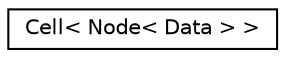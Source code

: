 digraph "Graphical Class Hierarchy"
{
  edge [fontname="Helvetica",fontsize="10",labelfontname="Helvetica",labelfontsize="10"];
  node [fontname="Helvetica",fontsize="10",shape=record];
  rankdir="LR";
  Node1 [label="Cell\< Node\< Data \> \>",height=0.2,width=0.4,color="black", fillcolor="white", style="filled",URL="$class_cell.html"];
}
